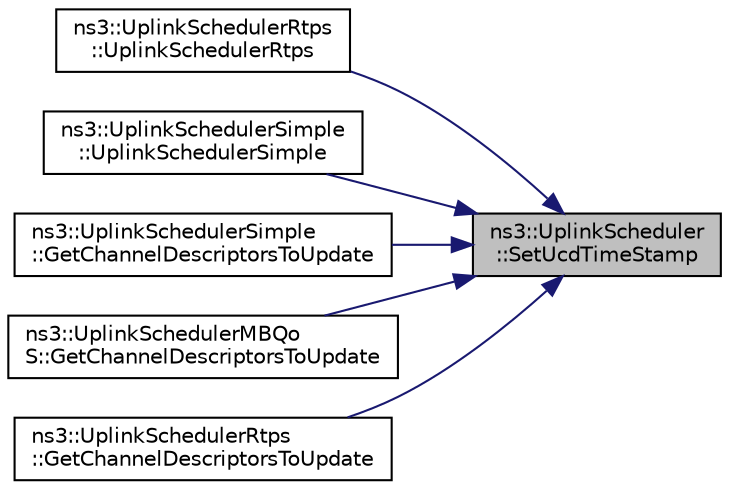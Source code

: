 digraph "ns3::UplinkScheduler::SetUcdTimeStamp"
{
 // LATEX_PDF_SIZE
  edge [fontname="Helvetica",fontsize="10",labelfontname="Helvetica",labelfontsize="10"];
  node [fontname="Helvetica",fontsize="10",shape=record];
  rankdir="RL";
  Node1 [label="ns3::UplinkScheduler\l::SetUcdTimeStamp",height=0.2,width=0.4,color="black", fillcolor="grey75", style="filled", fontcolor="black",tooltip="Set UCD timestamp."];
  Node1 -> Node2 [dir="back",color="midnightblue",fontsize="10",style="solid",fontname="Helvetica"];
  Node2 [label="ns3::UplinkSchedulerRtps\l::UplinkSchedulerRtps",height=0.2,width=0.4,color="black", fillcolor="white", style="filled",URL="$classns3_1_1_uplink_scheduler_rtps.html#abb7bd631422652d8bbf06dc3b5b74f72",tooltip=" "];
  Node1 -> Node3 [dir="back",color="midnightblue",fontsize="10",style="solid",fontname="Helvetica"];
  Node3 [label="ns3::UplinkSchedulerSimple\l::UplinkSchedulerSimple",height=0.2,width=0.4,color="black", fillcolor="white", style="filled",URL="$classns3_1_1_uplink_scheduler_simple.html#a25b347f80fb5729b6e439f017dee9031",tooltip=" "];
  Node1 -> Node4 [dir="back",color="midnightblue",fontsize="10",style="solid",fontname="Helvetica"];
  Node4 [label="ns3::UplinkSchedulerSimple\l::GetChannelDescriptorsToUpdate",height=0.2,width=0.4,color="black", fillcolor="white", style="filled",URL="$classns3_1_1_uplink_scheduler_simple.html#ae2e28db89d928dbd6e0b1795d21a2393",tooltip="Determines if channel descriptors sent in the current frame are required to be updated."];
  Node1 -> Node5 [dir="back",color="midnightblue",fontsize="10",style="solid",fontname="Helvetica"];
  Node5 [label="ns3::UplinkSchedulerMBQo\lS::GetChannelDescriptorsToUpdate",height=0.2,width=0.4,color="black", fillcolor="white", style="filled",URL="$classns3_1_1_uplink_scheduler_m_b_qo_s.html#a623029436fb0c8786de9d5ce1adf5978",tooltip="Determines if channel descriptors sent in the current frame are required to be updated."];
  Node1 -> Node6 [dir="back",color="midnightblue",fontsize="10",style="solid",fontname="Helvetica"];
  Node6 [label="ns3::UplinkSchedulerRtps\l::GetChannelDescriptorsToUpdate",height=0.2,width=0.4,color="black", fillcolor="white", style="filled",URL="$classns3_1_1_uplink_scheduler_rtps.html#a81d2d944421fd34d2b260f406b7a0649",tooltip="Determines if channel descriptors sent in the current frame are required to be updated."];
}
